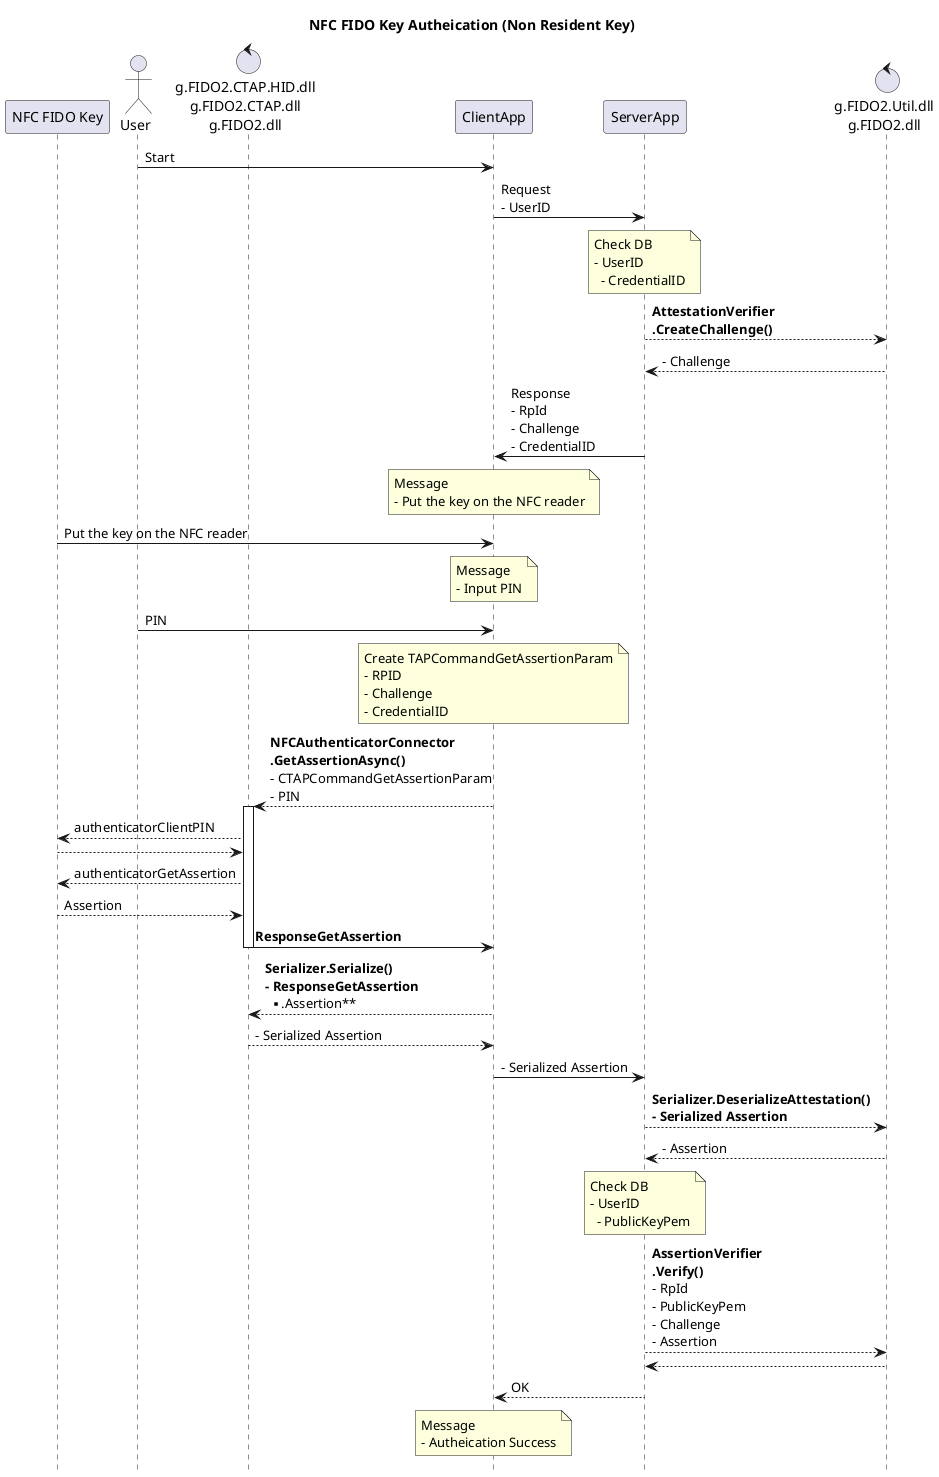 @startuml
title NFC FIDO Key Autheication (Non Resident Key)
hide footbox

participant "NFC FIDO Key" as Key
actor  "User" as User
control "g.FIDO2.CTAP.HID.dll\ng.FIDO2.CTAP.dll\ng.FIDO2.dll" as CTAPHID
participant "ClientApp" as Client
participant "ServerApp" as Server
control "g.FIDO2.Util.dll\ng.FIDO2.dll" as Util

User -> Client : Start
Client -> Server : Request\n- UserID
note over Server : Check DB\n- UserID\n  - CredentialID

Server --> Util : **AttestationVerifier**\n**.CreateChallenge()**
Server <-- Util : - Challenge
Client <- Server : Response\n- RpId\n- Challenge\n- CredentialID

note over Client : Message\n- Put the key on the NFC reader
Key -> Client : Put the key on the NFC reader

note over Client : Message\n- Input PIN
User -> Client : PIN

note over Client : Create \CTAPCommandGetAssertionParam\n- RPID\n- Challenge\n- CredentialID

CTAPHID <-- Client : **NFCAuthenticatorConnector**\n**.GetAssertionAsync()**\n- CTAPCommandGetAssertionParam\n- PIN

activate CTAPHID
    Key <-- CTAPHID : authenticatorClientPIN
    Key --> CTAPHID
    Key <-- CTAPHID : authenticatorGetAssertion
    Key --> CTAPHID : Assertion
    CTAPHID -> Client : **ResponseGetAssertion**
deactivate CTAPHID

CTAPHID <-- Client : **Serializer.Serialize()**\n**- ResponseGetAssertion**\n**  .Assertion**
CTAPHID --> Client :- Serialized Assertion

Client -> Server :- Serialized Assertion

Server --> Util : **Serializer.DeserializeAttestation()**\n**- Serialized Assertion**
Server <-- Util : - Assertion

note over Server : Check DB\n- UserID\n  - PublicKeyPem
Server --> Util : **AssertionVerifier**\n**.Verify()**\n- RpId\n- PublicKeyPem\n- Challenge\n- Assertion
Server <-- Util 

Client <-- Server : OK

note over Client : Message\n- Autheication Success

@enduml
